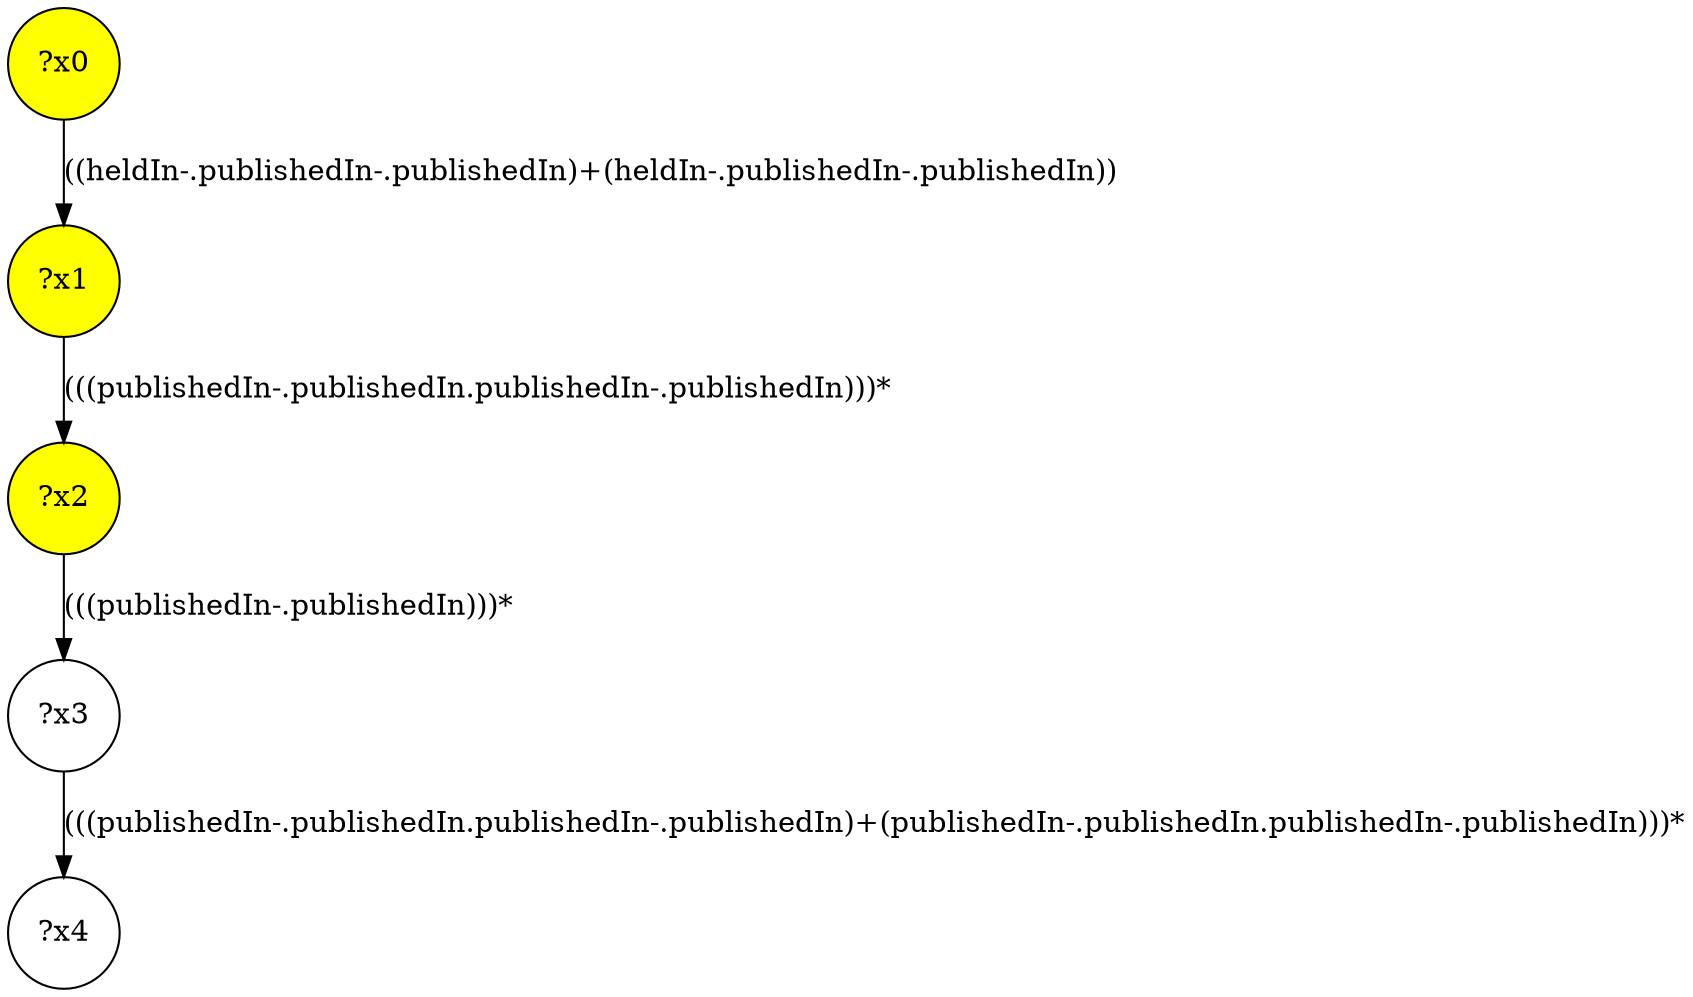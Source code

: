 digraph g {
	x0 [fillcolor="yellow", style="filled," shape=circle, label="?x0"];
	x1 [fillcolor="yellow", style="filled," shape=circle, label="?x1"];
	x2 [fillcolor="yellow", style="filled," shape=circle, label="?x2"];
	x0 -> x1 [label="((heldIn-.publishedIn-.publishedIn)+(heldIn-.publishedIn-.publishedIn))"];
	x1 -> x2 [label="(((publishedIn-.publishedIn.publishedIn-.publishedIn)))*"];
	x3 [shape=circle, label="?x3"];
	x2 -> x3 [label="(((publishedIn-.publishedIn)))*"];
	x4 [shape=circle, label="?x4"];
	x3 -> x4 [label="(((publishedIn-.publishedIn.publishedIn-.publishedIn)+(publishedIn-.publishedIn.publishedIn-.publishedIn)))*"];
}
